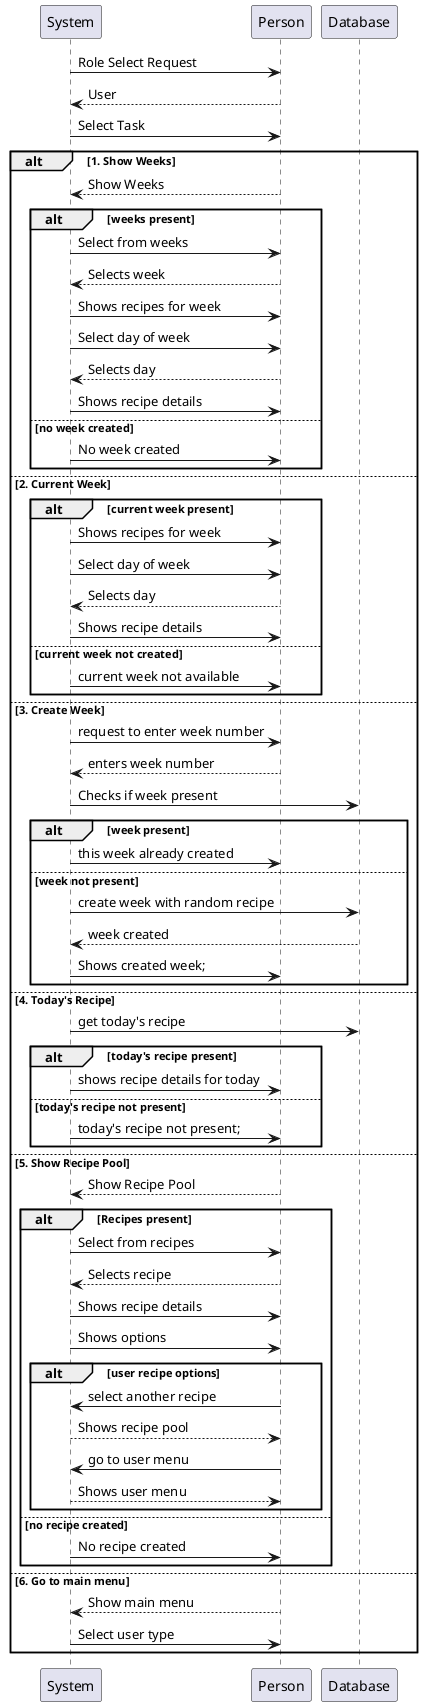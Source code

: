 @startuml
'https://plantuml.com/sequence-diagram

'autonumber

System -> Person: Role Select Request
Person --> System: User

System -> Person: Select Task

alt 1. Show Weeks
Person --> System: Show Weeks

    alt weeks present
        System -> Person: Select from weeks
        Person --> System: Selects week
        System -> Person: Shows recipes for week
        System -> Person: Select day of week
        Person --> System: Selects day
        System -> Person: Shows recipe details
    else no week created
        System -> Person: No week created
    end

else 2. Current Week
    alt current week present
        System -> Person: Shows recipes for week
        System -> Person: Select day of week
        Person --> System: Selects day
        System -> Person: Shows recipe details
    else current week not created
        System -> Person: current week not available
    end

else 3. Create Week
System -> Person: request to enter week number
Person --> System: enters week number
System -> Database:Checks if week present
    alt week present
        System -> Person: this week already created
    else week not present
        System -> Database: create week with random recipe
        Database --> System:week created
        System -> Person: Shows created week;
    end

else 4. Today's Recipe
    System -> Database :get today's recipe
    alt today's recipe present
        System -> Person: shows recipe details for today
    else today's recipe not present
        System -> Person: today's recipe not present;
    end
else 5. Show Recipe Pool
Person --> System: Show Recipe Pool

    alt Recipes present
        System -> Person: Select from recipes
        Person --> System: Selects recipe
        System -> Person: Shows recipe details
        System -> Person: Shows options
        alt user recipe options
            Person -> System: select another recipe
            System --> Person: Shows recipe pool
            Person -> System: go to user menu
            System --> Person: Shows user menu
        end

    else no recipe created
        System -> Person: No recipe created
    end

else 6. Go to main menu
Person --> System: Show main menu
System -> Person: Select user type

end

@enduml